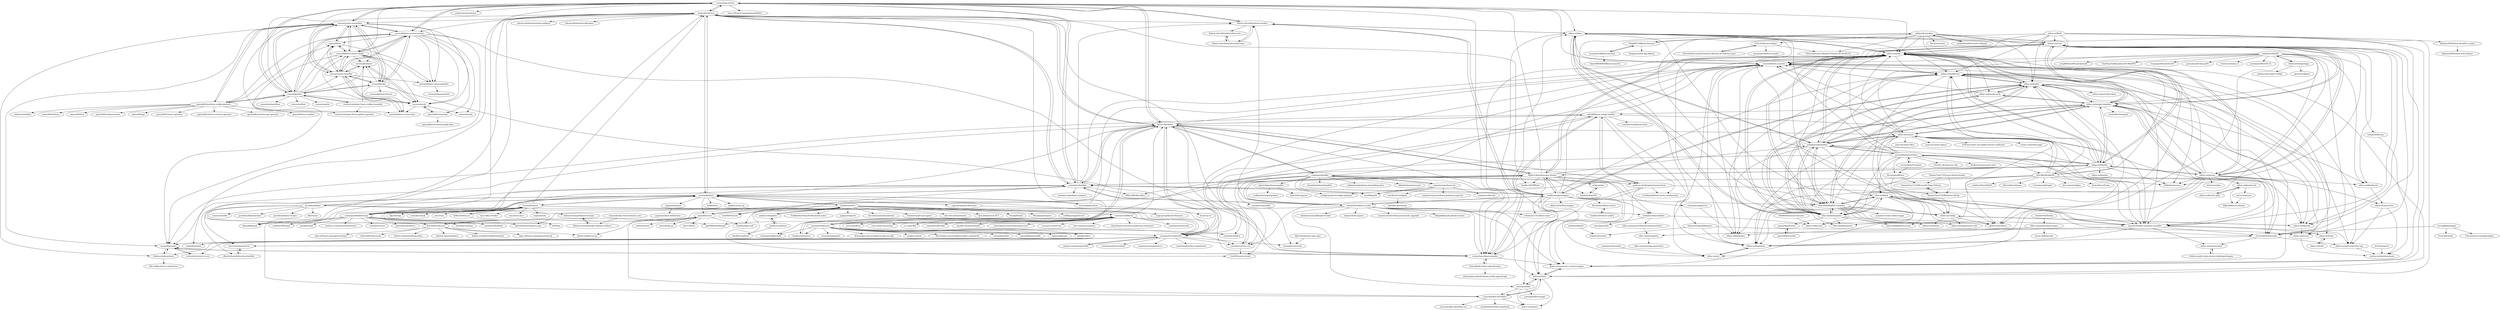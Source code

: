 digraph G {
"coreos/rpm-ostree" -> "ostreedev/ostree"
"coreos/rpm-ostree" -> "fedora-silverblue/issue-tracker"
"coreos/rpm-ostree" -> "coreos/coreos-assembler"
"coreos/rpm-ostree" -> "containers/toolbox"
"coreos/rpm-ostree" -> "bootc-dev/bootc"
"coreos/rpm-ostree" -> "projectatomic/atomic" ["e"=1]
"coreos/rpm-ostree" -> "coreos/fedora-coreos-tracker"
"coreos/rpm-ostree" -> "ublue-os/main"
"coreos/rpm-ostree" -> "rpm-software-management/libdnf" ["e"=1]
"coreos/rpm-ostree" -> "travier/fedora-sysexts"
"coreos/rpm-ostree" -> "coreos/ignition"
"coreos/rpm-ostree" -> "coreos/fedora-coreos-config"
"coreos/rpm-ostree" -> "coreos/coreos-installer"
"coreos/rpm-ostree" -> "ublue-os/hwe"
"coreos/rpm-ostree" -> "coreos/layering-examples"
"containers/toolbox" -> "coreos/rpm-ostree"
"containers/toolbox" -> "89luca89/distrobox" ["e"=1]
"containers/toolbox" -> "toolbx-images/images"
"containers/toolbox" -> "ostreedev/ostree"
"containers/toolbox" -> "flatpak/flatpak" ["e"=1]
"containers/toolbox" -> "owtaylor/toolbox-vscode"
"containers/toolbox" -> "containers/podman-compose" ["e"=1]
"containers/toolbox" -> "marhkb/pods" ["e"=1]
"containers/toolbox" -> "Malix-Labs/Awesome-Atomic"
"containers/toolbox" -> "bootc-dev/bootc"
"containers/toolbox" -> "tchx84/Flatseal" ["e"=1]
"containers/toolbox" -> "ublue-os/main"
"containers/toolbox" -> "fedora-silverblue/issue-tracker"
"containers/toolbox" -> "containers/buildah" ["e"=1]
"containers/toolbox" -> "systemd/mkosi"
"coreos/fedora-coreos-tracker" -> "coreos/zincati"
"coreos/fedora-coreos-tracker" -> "coreos/fedora-coreos-config"
"coreos/fedora-coreos-tracker" -> "coreos/butane"
"coreos/fedora-coreos-tracker" -> "coreos/coreos-assembler"
"coreos/fedora-coreos-tracker" -> "coreos/coreos-installer"
"coreos/fedora-coreos-tracker" -> "coreos/airlock"
"coreos/fedora-coreos-tracker" -> "openshift/cincinnati"
"coreos/fedora-coreos-tracker" -> "coreos/ignition"
"coreos/fedora-coreos-tracker" -> "coreos/rpm-ostree"
"coreos/fedora-coreos-tracker" -> "coreos/fedora-coreos-pipeline"
"coreos/fedora-coreos-tracker" -> "coreos/bootupd"
"coreos/fedora-coreos-tracker" -> "openshift/machine-config-operator"
"coreos/fedora-coreos-tracker" -> "coreos/layering-examples"
"coreos/fedora-coreos-tracker" -> "openshift/os"
"openshift/os" -> "coreos/fedora-coreos-config"
"openshift/os" -> "coreos/coreos-assembler"
"openshift/os" -> "coreos/coreos-installer"
"openshift/os" -> "coreos/fedora-coreos-pipeline"
"tianon/docker-brew-ubuntu-core" -> "debuerreotype/docker-debian-artifacts"
"coreos/coreos-assembler" -> "coreos/fedora-coreos-config"
"coreos/coreos-assembler" -> "coreos/coreos-installer"
"coreos/coreos-assembler" -> "coreos/fedora-coreos-pipeline"
"coreos/coreos-assembler" -> "openshift/os"
"coreos/coreos-assembler" -> "coreos/ignition"
"coreos/coreos-assembler" -> "coreos/fedora-coreos-tracker"
"coreos/coreos-assembler" -> "coreos/afterburn"
"coreos/coreos-assembler" -> "coreos/bootupd"
"coreos/coreos-assembler" -> "openshift/machine-config-operator"
"coreos/coreos-assembler" -> "coreos/rpm-ostree"
"coreos/coreos-assembler" -> "coreos/zincati"
"coreos/coreos-assembler" -> "fedora-iot/greenboot"
"coreos/coreos-assembler" -> "coreos/butane"
"coreos/coreos-assembler" -> "coreos/fedora-coreos-docs"
"folbricht/desync" -> "systemd/casync"
"folbricht/desync" -> "oll3/bita"
"openshift/machine-config-operator" -> "openshift/cluster-version-operator" ["e"=1]
"openshift/machine-config-operator" -> "openshift/machine-api-operator" ["e"=1]
"openshift/machine-config-operator" -> "coreos/coreos-assembler"
"openshift/machine-config-operator" -> "openshift/must-gather" ["e"=1]
"openshift/machine-config-operator" -> "stolostron/deploy" ["e"=1]
"openshift/machine-config-operator" -> "openshift/release" ["e"=1]
"openshift/machine-config-operator" -> "coreos/ignition"
"openshift/machine-config-operator" -> "openshift/hive" ["e"=1]
"openshift/machine-config-operator" -> "openshift/enhancements" ["e"=1]
"openshift/machine-config-operator" -> "openshift/api" ["e"=1]
"openshift/machine-config-operator" -> "openshift/cluster-operator" ["e"=1]
"openshift/machine-config-operator" -> "openshift/os"
"openshift/cincinnati" -> "coreos/zincati"
"openshift/cincinnati" -> "openshift/cincinnati-graph-data" ["e"=1]
"coreos/fedora-coreos-config" -> "coreos/coreos-assembler"
"coreos/fedora-coreos-config" -> "coreos/coreos-installer"
"coreos/fedora-coreos-config" -> "coreos/fedora-coreos-pipeline"
"coreos/fedora-coreos-config" -> "openshift/os"
"coreos/fedora-coreos-config" -> "coreos/zincati"
"coreos/fedora-coreos-config" -> "coreos/afterburn"
"coreos/fedora-coreos-config" -> "coreos/fedora-coreos-tracker"
"coreos/fedora-coreos-config" -> "coreos/fedora-coreos-docs"
"coreos/fedora-coreos-config" -> "coreos/butane"
"coreos/fedora-coreos-config" -> "coreos/bootupd"
"nspawn/nspawn" -> "nspawn/mkosi-definitions"
"coreos/fedora-coreos-pipeline" -> "coreos/enhancements"
"coreos/coreos-installer" -> "coreos/zincati"
"coreos/coreos-installer" -> "coreos/fedora-coreos-config"
"coreos/coreos-installer" -> "coreos/afterburn"
"coreos/coreos-installer" -> "coreos/fedora-coreos-docs"
"coreos/coreos-installer" -> "coreos/butane"
"coreos/coreos-installer" -> "coreos/fedora-coreos-pipeline"
"coreos/coreos-installer" -> "coreos/coreos-assembler"
"coreos/coreos-installer" -> "coreos/fedora-coreos-tracker"
"coreos/coreos-installer" -> "openshift/os"
"fedora-iot/greenboot" -> "coreos/bootupd"
"fedora-iot/greenboot" -> "fdo-rs/fido-device-onboard-rs"
"coreos/zincati" -> "coreos/airlock"
"coreos/zincati" -> "openshift/cincinnati"
"coreos/zincati" -> "coreos/fedora-coreos-docs"
"coreos/zincati" -> "coreos/coreos-installer"
"coreos/zincati" -> "coreos/afterburn"
"coreos/butane" -> "coreos/ignition"
"coreos/butane" -> "coreos/coreos-installer"
"coreos/butane" -> "coreos/fedora-coreos-config"
"coreos/butane" -> "coreos/fedora-coreos-tracker"
"coreos/butane" -> "coreos/afterburn"
"coreos/butane" -> "coreos/fedora-coreos-docs"
"coreos/butane" -> "coreos/zincati"
"coreos/butane" -> "coreos/ignition-dracut"
"coreos/butane" -> "coreos/coreos-assembler"
"coreos/butane" -> "coreos/layering-examples"
"stb-tester/apt2ostree" -> "dbnicholson/deb-ostree-builder"
"fedora-silverblue/issue-tracker" -> "fedora-silverblue/silverblue-docs"
"fedora-silverblue/issue-tracker" -> "fedora-silverblue/silverblue-site"
"fedora-silverblue/issue-tracker" -> "ublue-os/hwe"
"fedora-silverblue/issue-tracker" -> "toolbx-images/images"
"fedora-silverblue/issue-tracker" -> "coreos/rpm-ostree"
"fedora-silverblue/silverblue-docs" -> "fedora-silverblue/silverblue-site"
"fedora-silverblue/silverblue-docs" -> "fedora-silverblue/issue-tracker"
"fedora-silverblue/silverblue-site" -> "fedora-silverblue/silverblue-docs"
"Foxboron/sbctl" -> "andreyv/sbupdate"
"Foxboron/sbctl" -> "anatol/booster"
"Foxboron/sbctl" -> "Foxboron/go-uefi"
"Foxboron/sbctl" -> "nix-community/lanzaboote" ["e"=1]
"Foxboron/sbctl" -> "Foxboron/ssh-tpm-agent" ["e"=1]
"Foxboron/sbctl" -> "systemd/mkosi"
"Foxboron/sbctl" -> "zbm-dev/zfsbootmenu" ["e"=1]
"Foxboron/sbctl" -> "ilya-zlobintsev/LACT" ["e"=1]
"Foxboron/sbctl" -> "fwupd/fwupd" ["e"=1]
"Foxboron/sbctl" -> "Morganamilo/paru" ["e"=1]
"Foxboron/sbctl" -> "roddhjav/apparmor.d" ["e"=1]
"Foxboron/sbctl" -> "ErikReider/SwayNotificationCenter" ["e"=1]
"Foxboron/sbctl" -> "apognu/tuigreet" ["e"=1]
"Foxboron/sbctl" -> "ValveSoftware/gamescope" ["e"=1]
"Foxboron/sbctl" -> "tchx84/Flatseal" ["e"=1]
"containers/libkrun" -> "containers/krunvm"
"containers/libkrun" -> "containers/libkrunfw"
"containers/libkrun" -> "containers/krunkit"
"containers/libkrun" -> "AsahiLinux/muvm"
"containers/libkrun" -> "QuarkContainer/Quark" ["e"=1]
"containers/libkrun" -> "cloud-hypervisor/cloud-hypervisor" ["e"=1]
"containers/libkrun" -> "coconut-svsm/svsm" ["e"=1]
"containers/libkrun" -> "rust-vmm/vm-memory" ["e"=1]
"containers/libkrun" -> "cloud-hypervisor/rust-hypervisor-firmware" ["e"=1]
"containers/libkrun" -> "containers/netavark" ["e"=1]
"containers/libkrun" -> "rust-vmm/kvm" ["e"=1]
"containers/libkrun" -> "bootc-dev/bootc"
"containers/libkrun" -> "rust-vmm/community" ["e"=1]
"containers/libkrun" -> "composefs/composefs"
"containers/libkrun" -> "crc-org/vfkit" ["e"=1]
"divestedcg/Brace" -> "TommyTran732/Microsoft-Edge-Policies"
"divestedcg/Brace" -> "TommyTran732/Windows-Setup"
"coreos/bootupd" -> "ostreedev/ostree-rs-ext"
"coreos/bootupd" -> "fedora-iot/greenboot"
"coreos/bootupd" -> "coreos/layering-examples"
"TenderOwl/Norka" -> "ellie-commons/communique"
"coreos/container-linux-config-transpiler" -> "coreos/afterburn"
"coreos/container-linux-config-transpiler" -> "coreos/container-linux-update-operator" ["e"=1]
"coreos/container-linux-config-transpiler" -> "coreos/ignition"
"ostreedev/ostree-rs-ext" -> "coreos/bootupd"
"coreos/ignition" -> "coreos/butane"
"coreos/ignition" -> "coreos/coreos-assembler"
"coreos/ignition" -> "coreos/afterburn"
"coreos/ignition" -> "poseidon/matchbox" ["e"=1]
"coreos/ignition" -> "coreos/container-linux-config-transpiler"
"coreos/ignition" -> "coreos/coreos-installer"
"coreos/ignition" -> "openshift/machine-config-operator"
"coreos/ignition" -> "coreos/fedora-coreos-tracker"
"coreos/ignition" -> "coreos/container-linux-update-operator" ["e"=1]
"coreos/ignition" -> "coreos/rpm-ostree"
"coreos/ignition" -> "coreos/zincati"
"coreos/ignition" -> "coreos/fedora-coreos-config"
"coreos/ignition" -> "openshift/os"
"coreos/ignition" -> "coreos/toolbox" ["e"=1]
"coreos/ignition" -> "coreos/mantle" ["e"=1]
"owtaylor/toolbox-vscode" -> "toolbx-images/images"
"owtaylor/toolbox-vscode" -> "1player/host-spawn"
"owtaylor/toolbox-vscode" -> "13hannes11/toolbox-tuner"
"owtaylor/toolbox-vscode" -> "ublue-os/base"
"owtaylor/toolbox-vscode" -> "fedora-silverblue/issue-tracker"
"owtaylor/toolbox-vscode" -> "Malix-Labs/Awesome-Atomic"
"owtaylor/toolbox-vscode" -> "ublue-os/awesome-custom-images"
"owtaylor/toolbox-vscode" -> "iaacornus/silverblue-postinstall_upgrade"
"owtaylor/toolbox-vscode" -> "j1mc/ansible-silverblue"
"owtaylor/toolbox-vscode" -> "flatpak/flatpak-github-actions" ["e"=1]
"owtaylor/toolbox-vscode" -> "sodaliterocks/sodalite"
"owtaylor/toolbox-vscode" -> "containers/toolbox"
"owtaylor/toolbox-vscode" -> "coreos/layering-examples"
"owtaylor/toolbox-vscode" -> "castrojo/ublue"
"owtaylor/toolbox-vscode" -> "bilelmoussaoui/flatpak-vscode" ["e"=1]
"dracutdevs/dracut" -> "dracut-ng/dracut-ng"
"dracutdevs/dracut" -> "anatol/booster"
"dracutdevs/dracut" -> "rpm-software-management/mock" ["e"=1]
"dracutdevs/dracut" -> "systemd/mkosi"
"dracutdevs/dracut" -> "rpm-software-management/rpm" ["e"=1]
"dracutdevs/dracut" -> "rhinstaller/anaconda" ["e"=1]
"dracutdevs/dracut" -> "fedora-selinux/selinux-policy" ["e"=1]
"dracutdevs/dracut" -> "shadow-maint/shadow" ["e"=1]
"dracutdevs/dracut" -> "fedora-modularity/libmodulemd"
"coreos/afterburn" -> "coreos/coreos-installer"
"coreos/afterburn" -> "coreos/zincati"
"ellie-commons/communique" -> "brain-child/moobo" ["e"=1]
"ellie-commons/communique" -> "ellie-commons/Jorts"
"containers/krunvm" -> "containers/libkrun"
"containers/krunvm" -> "bootc-dev/bootc"
"containers/krunvm" -> "containers/crun-vm"
"containers/krunvm" -> "containers/libkrunfw"
"containers/krunvm" -> "composefs/composefs"
"containers/krunvm" -> "weaveworks/ignite" ["e"=1]
"containers/krunvm" -> "AsahiLinux/muvm"
"containers/krunvm" -> "firecracker-microvm/firecracker-go-sdk" ["e"=1]
"containers/krunvm" -> "project-zot/zot" ["e"=1]
"containers/krunvm" -> "firecracker-microvm/firecracker-containerd" ["e"=1]
"containers/krunvm" -> "containers/udica" ["e"=1]
"containers/krunvm" -> "ottomatica/slim" ["e"=1]
"containers/krunvm" -> "openshift/microshift" ["e"=1]
"containers/krunvm" -> "sigstore/gitsign" ["e"=1]
"containers/krunvm" -> "blockjoy/firec" ["e"=1]
"anatol/booster" -> "dracutdevs/dracut"
"anatol/booster" -> "anatol/vmtest"
"anatol/booster" -> "Foxboron/sbctl"
"anatol/booster" -> "anatol/luks.go"
"anatol/booster" -> "Foxboron/go-uefi"
"anatol/booster" -> "dracut-ng/dracut-ng"
"anatol/booster" -> "distr1/distri" ["e"=1]
"castrojo/ublue" -> "ublue-os/base"
"castrojo/ublue" -> "j1mc/ansible-silverblue"
"castrojo/ublue" -> "ublue-os/ubuntu"
"castrojo/ublue" -> "castrojo/ublue-image"
"project-machine/puzzlefs" -> "composefs/composefs"
"TommyTran732/Linux-Setup-Scripts" -> "TommyTran732/Windows-Setup"
"TommyTran732/Linux-Setup-Scripts" -> "TommyTran732/Microsoft-Edge-Policies"
"ostreedev/ostree" -> "coreos/rpm-ostree"
"ostreedev/ostree" -> "bootc-dev/bootc"
"ostreedev/ostree" -> "containers/toolbox"
"ostreedev/ostree" -> "coreos/coreos-assembler"
"ostreedev/ostree" -> "advancedtelematic/meta-updater" ["e"=1]
"ostreedev/ostree" -> "composefs/composefs"
"ostreedev/ostree" -> "flatpak/flatpak" ["e"=1]
"ostreedev/ostree" -> "coreos/fedora-coreos-tracker"
"ostreedev/ostree" -> "advancedtelematic/aktualizr" ["e"=1]
"ostreedev/ostree" -> "fedora-silverblue/issue-tracker"
"ostreedev/ostree" -> "coreos/layering-examples"
"ostreedev/ostree" -> "coreos/ignition"
"ostreedev/ostree" -> "osbuild/osbuild" ["e"=1]
"ostreedev/ostree" -> "Vanilla-OS/ABRoot" ["e"=1]
"ostreedev/ostree" -> "systemd/mkosi"
"composefs/composefs" -> "coreos/bootupd"
"composefs/composefs" -> "project-machine/puzzlefs"
"composefs/composefs" -> "containers/initoverlayfs"
"composefs/composefs" -> "bootc-dev/bootc"
"composefs/composefs" -> "ostreedev/ostree-rs-ext"
"composefs/composefs" -> "osbuild/bootc-image-builder"
"composefs/composefs" -> "containers/crun-vm"
"composefs/composefs" -> "osbuild/osbuild" ["e"=1]
"composefs/composefs" -> "ostreedev/ostreefs"
"composefs/composefs" -> "containers/composefs-rs"
"composefs/composefs" -> "stb-tester/apt2ostree"
"composefs/composefs" -> "travier/fedora-sysexts"
"composefs/composefs" -> "fedora-iot/greenboot"
"composefs/composefs" -> "containerd/nydus-snapshotter" ["e"=1]
"lambdanil/astOS" -> "ashos/ashos"
"lambdanil/astOS" -> "M1cha/archlinux-ostree"
"Malix-Labs/Awesome-Atomic" -> "ublue-os/main"
"Malix-Labs/Awesome-Atomic" -> "toolbx-images/images"
"Malix-Labs/Awesome-Atomic" -> "owtaylor/toolbox-vscode"
"Malix-Labs/Awesome-Atomic" -> "castrojo/ublue"
"Malix-Labs/Awesome-Atomic" -> "ashos/ashos"
"Malix-Labs/Awesome-Atomic" -> "coreos/rpm-ostree"
"Malix-Labs/Awesome-Atomic" -> "ublue-os/bluefin"
"Malix-Labs/Awesome-Atomic" -> "bootc-dev/bootc"
"Malix-Labs/Awesome-Atomic" -> "containers/toolbox"
"Malix-Labs/Awesome-Atomic" -> "ublue-os/awesome-custom-images"
"Malix-Labs/Awesome-Atomic" -> "lambdanil/astOS"
"Malix-Labs/Awesome-Atomic" -> "wayblueorg/wayblue"
"Malix-Labs/Awesome-Atomic" -> "sodaliterocks/sodalite"
"Malix-Labs/Awesome-Atomic" -> "Vanilla-OS/ABRoot" ["e"=1]
"Malix-Labs/Awesome-Atomic" -> "j1mc/ansible-silverblue"
"navidys/tvxwidgets" -> "epiclabs-io/winman"
"containers/podman-tui" -> "marhkb/pods" ["e"=1]
"containers/podman-tui" -> "containers/prometheus-podman-exporter"
"containers/podman-tui" -> "containers/fetchit" ["e"=1]
"containers/podman-tui" -> "containers/podlet"
"containers/podman-tui" -> "cockpit-project/cockpit-podman" ["e"=1]
"containers/podman-tui" -> "navidys/tvxwidgets"
"sodaliterocks/sodalite" -> "ublue-os/beyond"
"sodaliterocks/sodalite" -> "vala-lang/valdo" ["e"=1]
"sodaliterocks/sodalite" -> "ellie-commons/eOSdock-themeswitcher"
"containers/quadlet" -> "ostreedev/ostreefs"
"coreos/layering-examples" -> "coreos/bootupd"
"coreos/layering-examples" -> "osbuild/bootc-image-builder"
"coreos/layering-examples" -> "CheariX/silverblue-akmods-keys"
"coreos/layering-examples" -> "ublue-os/awesome-custom-images"
"ashos/ashos" -> "lambdanil/astOS"
"j1mc/ansible-silverblue" -> "j1mc/ansible-silverblue-oci"
"j1mc/ansible-silverblue" -> "mrckndt/silverblue-playbook"
"j1mc/ansible-silverblue" -> "ublue-os/base"
"j1mc/ansible-silverblue" -> "ublue-os/ubuntu"
"containers/bubblewrap" -> "netblue30/firejail" ["e"=1]
"containers/bubblewrap" -> "flatpak/flatpak" ["e"=1]
"containers/bubblewrap" -> "google/nsjail" ["e"=1]
"containers/bubblewrap" -> "igo95862/bubblejail" ["e"=1]
"containers/bubblewrap" -> "ostreedev/ostree"
"containers/bubblewrap" -> "coreos/rpm-ostree"
"containers/bubblewrap" -> "rootless-containers/slirp4netns" ["e"=1]
"containers/bubblewrap" -> "containers/crun" ["e"=1]
"containers/bubblewrap" -> "containers/toolbox"
"containers/bubblewrap" -> "ValveSoftware/gamescope" ["e"=1]
"containers/bubblewrap" -> "systemd/mkosi"
"containers/bubblewrap" -> "containers/buildah" ["e"=1]
"containers/bubblewrap" -> "genuinetools/binctr" ["e"=1]
"containers/bubblewrap" -> "Smithay/smithay" ["e"=1]
"containers/bubblewrap" -> "systemd/casync"
"pobthebuilder/resolve-flatpak" -> "zelikos/davincibox"
"uapi-group/specifications" -> "uapi-group/kernel-features"
"toolbx-images/images" -> "ublue-os/boxkit"
"toolbx-images/images" -> "owtaylor/toolbox-vscode"
"toolbx-images/images" -> "akdev1l/toolbox-images"
"toolbx-images/images" -> "ublue-os/awesome-custom-images"
"toolbx-images/images" -> "fedora-silverblue/issue-tracker"
"toolbx-images/images" -> "coreos/layering-examples"
"toolbx-images/images" -> "ublue-os/toolboxes"
"toolbx-images/images" -> "ublue-os/base"
"toolbx-images/images" -> "blue-build/legacy-template"
"toolbx-images/images" -> "Malix-Labs/Awesome-Atomic"
"toolbx-images/images" -> "ublue-os/main"
"toolbx-images/images" -> "containers/toolbox"
"toolbx-images/images" -> "13hannes11/toolbox-tuner"
"toolbx-images/images" -> "ublue-os/hwe"
"toolbx-images/images" -> "sodaliterocks/sodalite"
"CheariX/silverblue-akmods-keys" -> "coreos/layering-examples"
"CheariX/silverblue-akmods-keys" -> "nelsonaloysio/build-kmod-nvidia-signed-rpm"
"bootc-dev/bootc" -> "osbuild/bootc-image-builder"
"bootc-dev/bootc" -> "coreos/rpm-ostree"
"bootc-dev/bootc" -> "coreos/bootupd"
"bootc-dev/bootc" -> "composefs/composefs"
"bootc-dev/bootc" -> "ostreedev/ostree"
"bootc-dev/bootc" -> "ublue-os/main"
"bootc-dev/bootc" -> "podman-desktop/extension-bootc"
"bootc-dev/bootc" -> "CentOS/centos-bootc"
"bootc-dev/bootc" -> "coreos/layering-examples"
"bootc-dev/bootc" -> "containers/podlet"
"bootc-dev/bootc" -> "containers/crun-vm"
"bootc-dev/bootc" -> "ublue-os/cosmic"
"bootc-dev/bootc" -> "Malix-Labs/Awesome-Atomic"
"bootc-dev/bootc" -> "containers/toolbox"
"bootc-dev/bootc" -> "containers/krunvm"
"ublue-os/base" -> "ublue-os/awesome-custom-images"
"ublue-os/base" -> "ublue-os/ubuntu"
"ublue-os/base" -> "castrojo/ublue"
"ublue-os/base" -> "j1mc/ansible-silverblue"
"ublue-os/boxkit" -> "ublue-os/toolboxes"
"ublue-os/boxkit" -> "toolbx-images/images"
"ublue-os/boxkit" -> "blue-build/template"
"ublue-os/boxkit" -> "ublue-os/arch-distrobox"
"ublue-os/boxkit" -> "ublue-os/image-template"
"ublue-os/boxkit" -> "akdev1l/zerolayer"
"ublue-os/boxkit" -> "blue-build/legacy-template"
"ublue-os/boxkit" -> "JasonN3/build-container-installer"
"ublue-os/boxkit" -> "ublue-os/forge"
"ublue-os/boxkit" -> "ublue-os/config"
"ublue-os/boxkit" -> "ublue-os/bazzite-arch"
"ublue-os/boxkit" -> "ublue-os/main"
"ublue-os/boxkit" -> "ublue-os/awesome-custom-images"
"ublue-os/hwe" -> "ublue-os/main"
"ublue-os/hwe" -> "ublue-os/config"
"ublue-os/hwe" -> "ublue-os/akmods"
"ublue-os/hwe" -> "fedora-silverblue/issue-tracker"
"ublue-os/hwe" -> "blue-build/template"
"ublue-os/hwe" -> "ublue-os/toolboxes"
"ublue-os/hwe" -> "ublue-os/ucore"
"ublue-os/hwe" -> "wayblueorg/wayblue"
"ublue-os/hwe" -> "blue-build/legacy-template"
"ublue-os/hwe" -> "akdev1l/zerolayer"
"ublue-os/hwe" -> "travier/fedora-sysexts"
"ublue-os/hwe" -> "ublue-os/base"
"ublue-os/awesome-custom-images" -> "ublue-os/base"
"terrapkg/packages" -> "FyraLabs/anda"
"terrapkg/packages" -> "FyraLabs/readymade"
"terrapkg/packages" -> "Ultramarine-Linux/packages"
"aguslr/bluevanilla" -> "aguslr/bluefusion"
"systemd/mkosi" -> "systemd/casync"
"systemd/mkosi" -> "systemd/particleos"
"systemd/mkosi" -> "dracutdevs/dracut"
"systemd/mkosi" -> "ostreedev/ostree"
"systemd/mkosi" -> "bootc-dev/bootc"
"systemd/mkosi" -> "containers/toolbox"
"systemd/mkosi" -> "anatol/booster"
"systemd/mkosi" -> "weldr/lorax" ["e"=1]
"systemd/mkosi" -> "Foxboron/sbctl"
"systemd/mkosi" -> "go-debos/debos"
"systemd/mkosi" -> "nspawn/nspawn"
"systemd/mkosi" -> "uapi-group/specifications"
"systemd/mkosi" -> "arighi/virtme-ng" ["e"=1]
"systemd/mkosi" -> "containers/bubblewrap"
"systemd/mkosi" -> "composefs/composefs"
"ublue-os/fleek" -> "akdev1l/zerolayer"
"ublue-os/fleek" -> "ublue-os/boxkit"
"ublue-os/fleek" -> "ublue-os/main"
"ublue-os/fleek" -> "ublue-os/base"
"ublue-os/fleek" -> "ublue-os/toolboxes"
"ublue-os/fleek" -> "dnkmmr69420/nix-installer-scripts"
"ublue-os/fleek" -> "ublue-os/ucore"
"ublue-os/fleek" -> "blue-build/legacy-template"
"ublue-os/fleek" -> "ublue-os/awesome-custom-images"
"ublue-os/bluefin" -> "ublue-os/main"
"ublue-os/bluefin" -> "ublue-os/bazzite" ["e"=1]
"ublue-os/bluefin" -> "ublue-os/aurora"
"ublue-os/bluefin" -> "ublue-os/ucore"
"ublue-os/bluefin" -> "ublue-os/image-template"
"ublue-os/bluefin" -> "ublue-os/cosmic"
"ublue-os/bluefin" -> "NiHaiden/aurora"
"ublue-os/bluefin" -> "wayblueorg/wayblue"
"ublue-os/bluefin" -> "Malix-Labs/Awesome-Atomic"
"ublue-os/bluefin" -> "blue-build/template"
"ublue-os/bluefin" -> "secureblue/secureblue"
"ublue-os/bluefin" -> "Dvlv/BoxBuddyRS"
"ublue-os/bluefin" -> "89luca89/distrobox" ["e"=1]
"ublue-os/bluefin" -> "ublue-os/boxkit"
"ublue-os/bluefin" -> "ublue-os/toolboxes"
"containers/podlet" -> "bootc-dev/bootc"
"containers/podlet" -> "dwedia/podmanQuadlets"
"containers/podlet" -> "fpatrick/podman-quadlet"
"containers/podlet" -> "containers/podman-tui"
"containers/podlet" -> "travier/fedora-sysexts"
"containers/podlet" -> "eriksjolund/podman-networking-docs"
"containers/podlet" -> "marhkb/pods" ["e"=1]
"containers/podlet" -> "containers/udica" ["e"=1]
"containers/podlet" -> "containers/appstore"
"containers/podlet" -> "containers/crun-vm"
"containers/podlet" -> "k9withabone/autocast"
"containers/podlet" -> "containers/quadlet"
"containers/podlet" -> "podman-desktop/extension-bootc"
"containers/podlet" -> "coreos/layering-examples"
"containers/podlet" -> "cockpit-project/cockpit-podman" ["e"=1]
"xmikos/cryptboot" -> "kmille/cryptboot"
"xmikos/cryptboot" -> "andreyv/sbupdate"
"systemd/particleos" -> "systemd/mkosi"
"systemd/particleos" -> "lxc/incus-os" ["e"=1]
"systemd/particleos" -> "travier/fedora-sysexts"
"zelikos/davincibox" -> "pobthebuilder/resolve-flatpak"
"zelikos/davincibox" -> "fat-tire/resolve" ["e"=1]
"zelikos/davincibox" -> "H3rz3n/davinci-helper"
"zelikos/davincibox" -> "ublue-os/bazzite-arch"
"zelikos/davincibox" -> "ublue-os/image-template"
"zelikos/davincibox" -> "Twig6943/AffinityOnLinux"
"zelikos/davincibox" -> "ublue-os/boxkit"
"zelikos/davincibox" -> "ublue-os/main"
"zelikos/davincibox" -> "GloriousEggroll/flatpost"
"zelikos/davincibox" -> "ublue-os/ucore"
"zelikos/davincibox" -> "H3rz3n/Davinci-Resolve-Fedora-38-39-40-Fix"
"secureblue/secureblue" -> "secureblue/Trivalent"
"secureblue/secureblue" -> "wayblueorg/wayblue"
"secureblue/secureblue" -> "blue-build/template"
"secureblue/secureblue" -> "divestedcg/Brace"
"secureblue/secureblue" -> "PrivSec-dev/privsec.dev" ["e"=1]
"secureblue/secureblue" -> "ublue-os/main"
"secureblue/secureblue" -> "Kicksecure/security-misc" ["e"=1]
"secureblue/secureblue" -> "ublue-os/hwe"
"secureblue/secureblue" -> "JasonN3/build-container-installer"
"secureblue/secureblue" -> "ublue-os/cosmic"
"secureblue/secureblue" -> "igo95862/bubblejail" ["e"=1]
"secureblue/secureblue" -> "blue-build/cli"
"secureblue/secureblue" -> "ublue-os/bluefin"
"secureblue/secureblue" -> "Dvlv/BoxBuddyRS"
"secureblue/secureblue" -> "NiHaiden/aurora"
"ublue-os/ucore" -> "ublue-os/main"
"ublue-os/ucore" -> "ublue-os/aurora"
"ublue-os/ucore" -> "ublue-os/akmods"
"ublue-os/ucore" -> "NiHaiden/aurora"
"ublue-os/ucore" -> "JasonN3/build-container-installer"
"ublue-os/ucore" -> "ublue-os/image-template"
"ublue-os/ucore" -> "ublue-os/hwe"
"ublue-os/ucore" -> "blue-build/legacy-template"
"ublue-os/ucore" -> "ublue-os/bluefin-lts"
"ublue-os/ucore" -> "ublue-os/packages"
"ublue-os/ucore" -> "ublue-os/bluefin"
"ublue-os/ucore" -> "ublue-os/awesome-custom-images"
"ublue-os/ucore" -> "ublue-os/sysext"
"ublue-os/ucore" -> "travier/fedora-sysexts"
"ublue-os/ucore" -> "coreos/layering-examples"
"ublue-os/main" -> "ublue-os/hwe"
"ublue-os/main" -> "blue-build/legacy-template"
"ublue-os/main" -> "ublue-os/bluefin"
"ublue-os/main" -> "ublue-os/ucore"
"ublue-os/main" -> "blue-build/template"
"ublue-os/main" -> "ublue-os/image-template"
"ublue-os/main" -> "ublue-os/base"
"ublue-os/main" -> "Malix-Labs/Awesome-Atomic"
"ublue-os/main" -> "ublue-os/aurora"
"ublue-os/main" -> "ublue-os/toolboxes"
"ublue-os/main" -> "ublue-os/boxkit"
"ublue-os/main" -> "wayblueorg/wayblue"
"ublue-os/main" -> "travier/fedora-sysexts"
"ublue-os/main" -> "ublue-os/config"
"ublue-os/main" -> "NiHaiden/aurora"
"blue-build/legacy-template" -> "blue-build/cli"
"blue-build/legacy-template" -> "ublue-os/main"
"blue-build/legacy-template" -> "ublue-os/website"
"blue-build/legacy-template" -> "blue-build/template"
"blue-build/legacy-template" -> "ublue-os/awesome-custom-images"
"blue-build/legacy-template" -> "wayblueorg/wayblue"
"blue-build/legacy-template" -> "ublue-os/config"
"blue-build/legacy-template" -> "ublue-os/isogenerator-old"
"blue-build/legacy-template" -> "ublue-os/beyond"
"blue-build/legacy-template" -> "akdev1l/zerolayer"
"blue-build/legacy-template" -> "xynydev/create-ublue-image"
"blue-build/legacy-template" -> "ublue-os/boxkit"
"ublue-os/akmods" -> "ublue-os/config"
"ublue-os/akmods" -> "ublue-os/sysext"
"M1cha/archlinux-ostree" -> "GrabbenD/ostree-utility"
"FyraLabs/readymade" -> "ublue-os/titanoboa"
"FyraLabs/readymade" -> "ublue-os/universal-blue-org"
"FyraLabs/readymade" -> "ublue-os/isogenerator"
"DEM0NAssissan7/mosaic" -> "ublue-os/beyond"
"andreyv/sbupdate" -> "xmikos/cryptboot"
"andreyv/sbupdate" -> "Foxboron/sbctl"
"ublue-os/bazzite-arch" -> "ublue-os/boxkit"
"ublue-os/bazzite-arch" -> "travier/fedora-sysexts"
"ublue-os/bazzite-arch" -> "ublue-os/image-template"
"ublue-os/bazzite-arch" -> "wayblueorg/wayblue"
"GrabbenD/ostree-utility" -> "M1cha/archlinux-ostree"
"ublue-os/config" -> "akdev1l/zerolayer"
"ublue-os/config" -> "ublue-os/website"
"ublue-os/config" -> "ublue-os/akmods"
"ublue-os/config" -> "ublue-os/isogenerator-old"
"dnkmmr69420/nix-installer-scripts" -> "dnkmmr69420/nix-with-selinux"
"ublue-os/yafti" -> "ublue-os/forge"
"dbnicholson/deb-ostree-builder" -> "stb-tester/apt2ostree"
"TommyTran732/Microsoft-Edge-Policies" -> "TommyTran732/Windows-Setup"
"containers/appstore" -> "ublue-os/packages"
"ublue-os/forge" -> "ublue-os/yafti"
"astrovm/amyos" -> "BillyAddlers/stellarite"
"aguslr/bluefusion" -> "aguslr/bluevanilla"
"ublue-os/image-template" -> "ublue-os/boxkit"
"ublue-os/image-template" -> "blue-build/template"
"ublue-os/image-template" -> "ublue-os/aurora"
"ublue-os/image-template" -> "ublue-os/main"
"ublue-os/image-template" -> "ublue-os/ucore"
"ublue-os/image-template" -> "JasonN3/build-container-installer"
"ublue-os/image-template" -> "wayblueorg/wayblue"
"ublue-os/image-template" -> "ublue-os/bazzite-arch"
"ublue-os/image-template" -> "ublue-os/bluefin"
"ublue-os/image-template" -> "ublue-os/bluefin-lts"
"ublue-os/image-template" -> "ublue-os/akmods"
"ublue-os/image-template" -> "osbuild/bootc-image-builder"
"ublue-os/image-template" -> "ublue-os/cosmic"
"ublue-os/image-template" -> "ublue-os/toolboxes"
"ublue-os/image-template" -> "noelmiller/isengard"
"Dvlv/BoxBuddyRS" -> "ublue-os/toolboxes"
"Dvlv/BoxBuddyRS" -> "marhkb/pods" ["e"=1]
"Dvlv/BoxBuddyRS" -> "ublue-os/akmods"
"Dvlv/BoxBuddyRS" -> "ranfdev/DistroShelf"
"Dvlv/BoxBuddyRS" -> "ublue-os/cosmic"
"Dvlv/BoxBuddyRS" -> "travier/fedora-sysexts"
"Dvlv/BoxBuddyRS" -> "ublue-os/titanoboa"
"Dvlv/BoxBuddyRS" -> "flattool/warehouse" ["e"=1]
"Dvlv/BoxBuddyRS" -> "ublue-os/beyond"
"Dvlv/BoxBuddyRS" -> "FyraLabs/readymade"
"Dvlv/BoxBuddyRS" -> "Containerpak/cpak"
"Dvlv/BoxBuddyRS" -> "ublue-os/boxkit"
"Dvlv/BoxBuddyRS" -> "ublue-os/main"
"Dvlv/BoxBuddyRS" -> "kra-mo/cartridges" ["e"=1]
"Dvlv/BoxBuddyRS" -> "AtomsDevs/Atoms" ["e"=1]
"ublue-os/cosmic" -> "wayblueorg/wayblue"
"ublue-os/cosmic" -> "ublue-os/titanoboa"
"ublue-os/cosmic" -> "blue-build/cli"
"ublue-os/cosmic" -> "blue-build/legacy-template"
"ublue-os/cosmic" -> "travier/fedora-sysexts"
"ublue-os/cosmic" -> "FyraLabs/readymade"
"ublue-os/cosmic" -> "JasonN3/build-container-installer"
"ublue-os/cosmic" -> "cosmic-utils/web-apps" ["e"=1]
"ublue-os/cosmic" -> "ublue-os/main"
"ublue-os/cosmic" -> "pop-os/cosmic-files" ["e"=1]
"ublue-os/cosmic" -> "pop-os/cosmic-player" ["e"=1]
"ublue-os/cosmic" -> "blue-build/template"
"ublue-os/cosmic" -> "ublue-os/image-template"
"ublue-os/cosmic" -> "D-Brox/cosmic-ext-applet-privacy-indicator" ["e"=1]
"systemd/casync" -> "folbricht/desync"
"systemd/casync" -> "systemd/mkosi"
"systemd/casync" -> "zchunk/zchunk"
"systemd/casync" -> "rauc/rauc" ["e"=1]
"systemd/casync" -> "composefs/composefs"
"systemd/casync" -> "bus1/dbus-broker" ["e"=1]
"systemd/casync" -> "oll3/bita"
"systemd/casync" -> "rauc/meta-rauc" ["e"=1]
"systemd/casync" -> "ostreedev/ostree"
"systemd/casync" -> "containers/bubblewrap"
"systemd/casync" -> "tazjin/nixery" ["e"=1]
"systemd/casync" -> "dpc/rdedup" ["e"=1]
"systemd/casync" -> "containers/libkrun"
"AsahiLinux/muvm" -> "containers/libkrun"
"osbuild/bootc-image-builder" -> "bootc-dev/bootc"
"osbuild/bootc-image-builder" -> "coreos/layering-examples"
"osbuild/bootc-image-builder" -> "coreos/bootupd"
"osbuild/bootc-image-builder" -> "containers/podman-bootc"
"osbuild/bootc-image-builder" -> "podman-desktop/extension-bootc"
"osbuild/bootc-image-builder" -> "CentOS/centos-bootc"
"osbuild/bootc-image-builder" -> "travier/fedora-sysexts"
"osbuild/bootc-image-builder" -> "vrothberg/fedora-bootc-workstation"
"osbuild/bootc-image-builder" -> "JasonN3/build-container-installer"
"osbuild/bootc-image-builder" -> "ublue-os/titanoboa"
"podman-desktop/extension-bootc" -> "osbuild/bootc-image-builder"
"podman-desktop/extension-bootc" -> "JasonN3/build-container-installer"
"podman-desktop/extension-bootc" -> "containers/crun-vm"
"podman-desktop/extension-bootc" -> "coreos/layering-examples"
"podman-desktop/extension-bootc" -> "vrothberg/fedora-bootc-workstation"
"podman-desktop/extension-bootc" -> "ublue-os/yai"
"bkircher/python-rpm-spec" -> "ostreedev/ostreefs"
"containers/crun-vm" -> "CentOS/centos-bootc"
"containers/crun-vm" -> "travier/fedora-sysexts"
"blue-build/template" -> "blue-build/cli"
"blue-build/template" -> "wayblueorg/wayblue"
"blue-build/template" -> "blue-build/legacy-template"
"blue-build/template" -> "blue-build/modules"
"blue-build/template" -> "ublue-os/boxkit"
"blue-build/template" -> "JasonN3/build-container-installer"
"blue-build/template" -> "ublue-os/main"
"blue-build/template" -> "ublue-os/image-template"
"blue-build/template" -> "travier/fedora-sysexts"
"blue-build/template" -> "blue-build/github-action"
"blue-build/template" -> "ublue-os/hwe"
"blue-build/template" -> "aguslr/bluefusion"
"blue-build/template" -> "ublue-os/toolboxes"
"ublue-os/toolboxes" -> "ublue-os/boxkit"
"ublue-os/toolboxes" -> "ublue-os/sysext"
"ublue-os/toolboxes" -> "ublue-os/config"
"ublue-os/toolboxes" -> "ublue-os/akmods"
"ublue-os/toolboxes" -> "akdev1l/zerolayer"
"ublue-os/toolboxes" -> "ublue-os/packages"
"ublue-os/toolboxes" -> "travier/fedora-sysexts"
"ublue-os/toolboxes" -> "FyraLabs/readymade"
"ublue-os/toolboxes" -> "ublue-os/universal-blue-org"
"blue-build/cli" -> "blue-build/modules"
"blue-build/cli" -> "blue-build/github-action"
"blue-build/cli" -> "blue-build/template"
"blue-build/cli" -> "akdev1l/zerolayer"
"blue-build/cli" -> "JasonN3/build-container-installer"
"blue-build/cli" -> "ublue-os/titanoboa"
"blue-build/cli" -> "blue-build/legacy-template"
"blue-build/cli" -> "FyraLabs/readymade"
"JasonN3/build-container-installer" -> "ublue-os/isogenerator"
"JasonN3/build-container-installer" -> "ublue-os/titanoboa"
"JasonN3/build-container-installer" -> "FyraLabs/readymade"
"JasonN3/build-container-installer" -> "blue-build/cli"
"JasonN3/build-container-installer" -> "ublue-os/forge"
"JasonN3/build-container-installer" -> "travier/fedora-sysexts"
"JasonN3/build-container-installer" -> "ublue-os/universal-blue-org"
"JasonN3/build-container-installer" -> "ublue-os/packages"
"wayblueorg/wayblue" -> "blue-build/template"
"wayblueorg/wayblue" -> "blue-build/cli"
"wayblueorg/wayblue" -> "blue-build/legacy-template"
"wayblueorg/wayblue" -> "blue-build/modules"
"wayblueorg/wayblue" -> "JasonN3/build-container-installer"
"wayblueorg/wayblue" -> "ublue-os/cosmic"
"wayblueorg/wayblue" -> "secureblue/secureblue"
"wayblueorg/wayblue" -> "ublue-os/hwe"
"wayblueorg/wayblue" -> "ublue-os/toolboxes"
"wayblueorg/wayblue" -> "ublue-os/main"
"wayblueorg/wayblue" -> "ublue-os/image-template"
"wayblueorg/wayblue" -> "ublue-os/bazzite-arch"
"ublue-os/sysext" -> "centos-workstation/main"
"containers/bootable" -> "ublue-os/yai"
"ublue-os/isogenerator" -> "fedora-asahi-remix-atomic-desktops/images"
"TommyTran732/Windows-Setup" -> "TommyTran732/Microsoft-Edge-Policies"
"ublue-os/universal-blue-org" -> "centos-workstation/main"
"Twig6943/AffinityOnLinux" -> "ryzendew/AffinityOnLinux"
"Twig6943/AffinityOnLinux" -> "daegalus/wine-tkg-affinity"
"Twig6943/AffinityOnLinux" -> "zelikos/davincibox"
"ryzendew/AffinityOnLinux" -> "Twig6943/AffinityOnLinux"
"ryzendew/AffinityOnLinux" -> "daniel080400/AffinityLinuxTut"
"H3rz3n/davinci-helper" -> "H3rz3n/How-install-DaVinci-Resolve-in-Fedora-Linux"
"H3rz3n/davinci-helper" -> "H3rz3n/Davinci-Resolve-Fedora-38-39-40-Fix"
"H3rz3n/davinci-helper" -> "yioannides/fedora-resolve"
"fpatrick/podman-quadlet" -> "redbeardymcgee/podbox"
"fpatrick/podman-quadlet" -> "fpatrick/compose"
"travier/fedora-sysexts" -> "ublue-os/titanoboa"
"travier/fedora-sysexts" -> "FyraLabs/readymade"
"travier/fedora-sysexts" -> "ublue-os/packages"
"travier/fedora-sysexts" -> "ublue-os/universal-blue-org"
"travier/fedora-sysexts" -> "ublue-os/yai"
"travier/fedora-sysexts" -> "ublue-os/toolboxes"
"secureblue/Trivalent" -> "secureblue/secureblue"
"secureblue/Trivalent" -> "divestedcg/Brace"
"ublue-os/bluefin-lts" -> "ublue-os/aurora-lts"
"m2Giles/m2os" -> "centos-workstation/main"
"H3rz3n/How-install-DaVinci-Resolve-in-Fedora-Linux" -> "H3rz3n/davinci-helper"
"ellie-commons/eOSdock-themeswitcher" -> "ellie-commons/Jorts"
"go-debos/debos" -> "go-debos/fakemachine"
"go-debos/debos" -> "go-debos/debos-recipes"
"go-debos/debos" -> "ilbers/isar" ["e"=1]
"go-debos/debos" -> "stb-tester/apt2ostree"
"go-debos/debos" -> "Linutronix/elbe" ["e"=1]
"go-debos/debos" -> "composefs/composefs"
"go-debos/debos" -> "systemd/mkosi"
"go-debos/debos" -> "debuerreotype/debuerreotype"
"go-debos/debos" -> "ostreedev/ostree"
"go-debos/debos" -> "dbnicholson/deb-ostree-builder"
"ublue-os/titanoboa" -> "ublue-os/yai"
"ublue-os/yai" -> "ublue-os/titanoboa"
"felixrieseberg/clippy" -> "nathan-barry/gpt2-webgl"
"felixrieseberg/clippy" -> "winblues/blue95"
"felixrieseberg/clippy" -> "aperoc/toolkami"
"winblues/blue95" -> "travier/fedora-sysexts"
"winblues/blue95" -> "oerg866/win98-quickinstall" ["e"=1]
"winblues/blue95" -> "JasonN3/build-container-installer"
"winblues/blue95" -> "ublue-os/titanoboa"
"winblues/blue95" -> "ublue-os/cosmic"
"winblues/blue95" -> "ublue-os/bluefin-lts"
"winblues/blue95" -> "FyraLabs/readymade"
"winblues/blue95" -> "TzuHuanTai/RaspberryPi-WebRTC" ["e"=1]
"winblues/blue95" -> "winblues/bluexp"
"winblues/blue95" -> "UnmappedStack/TacOS" ["e"=1]
"winblues/blue95" -> "felixrieseberg/clippy"
"winblues/blue95" -> "grassmunk/Chicago95" ["e"=1]
"winblues/blue95" -> "ublue-os/aurora"
"winblues/blue95" -> "christian-fei/my-yt" ["e"=1]
"winblues/blue95" -> "joexbayer/RetrOS-32" ["e"=1]
"ublue-os/aurora" -> "ublue-os/packages"
"ublue-os/aurora" -> "travier/fedora-sysexts"
"ublue-os/aurora" -> "ublue-os/ucore"
"ublue-os/aurora" -> "ublue-os/image-template"
"ublue-os/aurora" -> "ublue-os/bluefin-lts"
"ublue-os/aurora" -> "ublue-os/toolboxes"
"ublue-os/aurora" -> "ublue-os/bluefin"
"ublue-os/aurora" -> "ublue-os/main"
"ublue-os/aurora" -> "ublue-os/yai"
"ublue-os/aurora" -> "ublue-os/aurora-lts"
"ublue-os/aurora" -> "ublue-os/titanoboa"
"ublue-os/aurora" -> "ublue-os/bazzite-dx"
"ublue-os/aurora" -> "NiHaiden/aurora"
"ublue-os/aurora" -> "ublue-os/akmods"
"ublue-os/aurora" -> "bsherman/bos"
"debuerreotype/docker-debian-artifacts" -> "debuerreotype/debuerreotype"
"debuerreotype/debuerreotype" -> "debuerreotype/docker-debian-artifacts"
"ublue-os/bazzite-gdx" -> "ublue-os/bazzite-dx"
"ellie-commons/Jorts" -> "ellie-commons/app-generator"
"GloriousEggroll/flatpost" -> "winblues/vauxite"
"GloriousEggroll/flatpost" -> "ublue-os/sysext"
"GloriousEggroll/flatpost" -> "ublue-os/titanoboa"
"ublue-os/aurora-lts" -> "centos-workstation/main"
"ublue-os/aurora-lts" -> "ublue-os/universal-blue-org"
"ublue-os/bazzite-dx" -> "ublue-os/bazzite-gdx"
"ublue-os/bazzite-dx" -> "astrovm/amyos"
"ublue-os/bazzite-dx" -> "BillyAddlers/stellarite"
"fedora-asahi-remix-atomic-desktops/images" -> "ublue-os/isogenerator"
"winblues/bluexp" -> "centos-workstation/main"
"winblues/blue9" -> "winblues/vauxite"
"coreos/rpm-ostree" ["l"="-16.944,-2.821"]
"ostreedev/ostree" ["l"="-16.93,-2.766"]
"fedora-silverblue/issue-tracker" ["l"="-16.989,-2.833"]
"coreos/coreos-assembler" ["l"="-16.884,-2.855"]
"containers/toolbox" ["l"="-16.99,-2.773"]
"bootc-dev/bootc" ["l"="-16.978,-2.8"]
"projectatomic/atomic" ["l"="-17.64,-2.986"]
"coreos/fedora-coreos-tracker" ["l"="-16.881,-2.837"]
"ublue-os/main" ["l"="-17.053,-2.872"]
"rpm-software-management/libdnf" ["l"="-17.499,-2.71"]
"travier/fedora-sysexts" ["l"="-17.047,-2.858"]
"coreos/ignition" ["l"="-16.859,-2.833"]
"coreos/fedora-coreos-config" ["l"="-16.867,-2.853"]
"coreos/coreos-installer" ["l"="-16.853,-2.855"]
"ublue-os/hwe" ["l"="-17.036,-2.872"]
"coreos/layering-examples" ["l"="-16.962,-2.846"]
"89luca89/distrobox" ["l"="-14.291,-0.957"]
"toolbx-images/images" ["l"="-17.036,-2.838"]
"flatpak/flatpak" ["l"="-14.204,-0.819"]
"owtaylor/toolbox-vscode" ["l"="-17.034,-2.804"]
"containers/podman-compose" ["l"="8.294,-8.709"]
"marhkb/pods" ["l"="-16.317,-1.794"]
"Malix-Labs/Awesome-Atomic" ["l"="-17.017,-2.836"]
"tchx84/Flatseal" ["l"="-16.323,-1.831"]
"containers/buildah" ["l"="8.171,-8.818"]
"systemd/mkosi" ["l"="-16.935,-2.674"]
"coreos/zincati" ["l"="-16.836,-2.846"]
"coreos/butane" ["l"="-16.871,-2.87"]
"coreos/airlock" ["l"="-16.823,-2.836"]
"openshift/cincinnati" ["l"="-16.829,-2.819"]
"coreos/fedora-coreos-pipeline" ["l"="-16.837,-2.872"]
"coreos/bootupd" ["l"="-16.924,-2.831"]
"openshift/machine-config-operator" ["l"="-16.864,-2.889"]
"openshift/os" ["l"="-16.854,-2.871"]
"tianon/docker-brew-ubuntu-core" ["l"="-16.672,-2.578"]
"debuerreotype/docker-debian-artifacts" ["l"="-16.723,-2.608"]
"coreos/afterburn" ["l"="-16.825,-2.863"]
"fedora-iot/greenboot" ["l"="-16.911,-2.855"]
"coreos/fedora-coreos-docs" ["l"="-16.844,-2.884"]
"folbricht/desync" ["l"="-17.007,-2.63"]
"systemd/casync" ["l"="-16.981,-2.667"]
"oll3/bita" ["l"="-17.033,-2.612"]
"openshift/cluster-version-operator" ["l"="10.363,-11.308"]
"openshift/machine-api-operator" ["l"="10.351,-11.299"]
"openshift/must-gather" ["l"="10.48,-11.303"]
"stolostron/deploy" ["l"="10.452,-11.478"]
"openshift/release" ["l"="10.432,-11.343"]
"openshift/hive" ["l"="10.428,-11.414"]
"openshift/enhancements" ["l"="10.449,-11.318"]
"openshift/api" ["l"="10.299,-11.31"]
"openshift/cluster-operator" ["l"="10.324,-11.346"]
"openshift/cincinnati-graph-data" ["l"="10.384,-11.328"]
"nspawn/nspawn" ["l"="-16.874,-2.647"]
"nspawn/mkosi-definitions" ["l"="-16.843,-2.633"]
"coreos/enhancements" ["l"="-16.808,-2.896"]
"fdo-rs/fido-device-onboard-rs" ["l"="-16.881,-2.921"]
"coreos/ignition-dracut" ["l"="-16.847,-2.909"]
"stb-tester/apt2ostree" ["l"="-16.88,-2.729"]
"dbnicholson/deb-ostree-builder" ["l"="-16.854,-2.717"]
"fedora-silverblue/silverblue-docs" ["l"="-16.971,-2.87"]
"fedora-silverblue/silverblue-site" ["l"="-16.965,-2.887"]
"Foxboron/sbctl" ["l"="-16.955,-2.559"]
"andreyv/sbupdate" ["l"="-16.971,-2.501"]
"anatol/booster" ["l"="-16.915,-2.557"]
"Foxboron/go-uefi" ["l"="-16.937,-2.521"]
"nix-community/lanzaboote" ["l"="-19.168,-20.189"]
"Foxboron/ssh-tpm-agent" ["l"="-19.267,-19.969"]
"zbm-dev/zfsbootmenu" ["l"="-25.741,-23.612"]
"ilya-zlobintsev/LACT" ["l"="-14.498,-0.838"]
"fwupd/fwupd" ["l"="-14.273,-0.887"]
"Morganamilo/paru" ["l"="-14.502,-3.386"]
"roddhjav/apparmor.d" ["l"="-45.431,-35.016"]
"ErikReider/SwayNotificationCenter" ["l"="-16.101,-3.655"]
"apognu/tuigreet" ["l"="-16.133,-3.695"]
"ValveSoftware/gamescope" ["l"="-14.474,-0.805"]
"containers/libkrun" ["l"="-17.033,-2.698"]
"containers/krunvm" ["l"="-17.03,-2.738"]
"containers/libkrunfw" ["l"="-17.067,-2.712"]
"containers/krunkit" ["l"="-17.067,-2.652"]
"AsahiLinux/muvm" ["l"="-17.073,-2.681"]
"QuarkContainer/Quark" ["l"="8.263,-9.525"]
"cloud-hypervisor/cloud-hypervisor" ["l"="8.341,-9.152"]
"coconut-svsm/svsm" ["l"="-16.809,-42.124"]
"rust-vmm/vm-memory" ["l"="-25.176,-22.301"]
"cloud-hypervisor/rust-hypervisor-firmware" ["l"="-25.179,-22.328"]
"containers/netavark" ["l"="8.478,-9.052"]
"rust-vmm/kvm" ["l"="-25.217,-22.29"]
"rust-vmm/community" ["l"="-25.174,-22.282"]
"composefs/composefs" ["l"="-16.952,-2.778"]
"crc-org/vfkit" ["l"="42.898,-26.77"]
"divestedcg/Brace" ["l"="-17.176,-2.82"]
"TommyTran732/Microsoft-Edge-Policies" ["l"="-17.213,-2.813"]
"TommyTran732/Windows-Setup" ["l"="-17.206,-2.8"]
"ostreedev/ostree-rs-ext" ["l"="-16.922,-2.799"]
"TenderOwl/Norka" ["l"="-16.829,-2.558"]
"ellie-commons/communique" ["l"="-16.864,-2.588"]
"coreos/container-linux-config-transpiler" ["l"="-16.801,-2.846"]
"coreos/container-linux-update-operator" ["l"="10.308,-10.074"]
"poseidon/matchbox" ["l"="10.266,-10.108"]
"coreos/toolbox" ["l"="10.15,-10.017"]
"coreos/mantle" ["l"="-22.749,9.272"]
"1player/host-spawn" ["l"="-17.097,-2.751"]
"13hannes11/toolbox-tuner" ["l"="-17.056,-2.807"]
"ublue-os/base" ["l"="-17.057,-2.837"]
"ublue-os/awesome-custom-images" ["l"="-17.026,-2.864"]
"iaacornus/silverblue-postinstall_upgrade" ["l"="-17.076,-2.763"]
"j1mc/ansible-silverblue" ["l"="-17.076,-2.813"]
"flatpak/flatpak-github-actions" ["l"="-13.947,-0.58"]
"sodaliterocks/sodalite" ["l"="-17.05,-2.78"]
"castrojo/ublue" ["l"="-17.073,-2.797"]
"bilelmoussaoui/flatpak-vscode" ["l"="-13.937,-0.559"]
"dracutdevs/dracut" ["l"="-16.91,-2.596"]
"dracut-ng/dracut-ng" ["l"="-16.884,-2.551"]
"rpm-software-management/mock" ["l"="-17.514,-2.763"]
"rpm-software-management/rpm" ["l"="-17.511,-2.734"]
"rhinstaller/anaconda" ["l"="-17.555,-2.709"]
"fedora-selinux/selinux-policy" ["l"="-17.549,-2.594"]
"shadow-maint/shadow" ["l"="9.268,-8.263"]
"fedora-modularity/libmodulemd" ["l"="-16.883,-2.575"]
"brain-child/moobo" ["l"="-18.878,-1.236"]
"ellie-commons/Jorts" ["l"="-16.932,-2.633"]
"containers/crun-vm" ["l"="-16.999,-2.803"]
"weaveworks/ignite" ["l"="8.078,-9.038"]
"firecracker-microvm/firecracker-go-sdk" ["l"="-25.382,-22.249"]
"project-zot/zot" ["l"="7.835,-9.099"]
"firecracker-microvm/firecracker-containerd" ["l"="8.256,-9.104"]
"containers/udica" ["l"="-17.563,-2.513"]
"ottomatica/slim" ["l"="-4.071,-28.261"]
"openshift/microshift" ["l"="7.39,-9.552"]
"sigstore/gitsign" ["l"="7.987,-11.486"]
"blockjoy/firec" ["l"="5.621,-21.605"]
"anatol/vmtest" ["l"="-16.881,-2.514"]
"anatol/luks.go" ["l"="-16.907,-2.506"]
"distr1/distri" ["l"="-14.573,-11.442"]
"ublue-os/ubuntu" ["l"="-17.093,-2.806"]
"castrojo/ublue-image" ["l"="-17.11,-2.772"]
"project-machine/puzzlefs" ["l"="-16.935,-2.847"]
"TommyTran732/Linux-Setup-Scripts" ["l"="-17.231,-2.797"]
"advancedtelematic/meta-updater" ["l"="-16.684,-44.692"]
"advancedtelematic/aktualizr" ["l"="-16.658,-44.71"]
"osbuild/osbuild" ["l"="-17.505,-2.669"]
"Vanilla-OS/ABRoot" ["l"="-16.186,-1.618"]
"containers/initoverlayfs" ["l"="-16.907,-2.751"]
"osbuild/bootc-image-builder" ["l"="-17.003,-2.855"]
"ostreedev/ostreefs" ["l"="-16.922,-2.871"]
"containers/composefs-rs" ["l"="-16.955,-2.748"]
"containerd/nydus-snapshotter" ["l"="8.22,-9.321"]
"lambdanil/astOS" ["l"="-16.964,-2.947"]
"ashos/ashos" ["l"="-16.972,-2.923"]
"M1cha/archlinux-ostree" ["l"="-16.938,-2.998"]
"ublue-os/bluefin" ["l"="-17.046,-2.892"]
"wayblueorg/wayblue" ["l"="-17.074,-2.874"]
"navidys/tvxwidgets" ["l"="-16.72,-2.776"]
"epiclabs-io/winman" ["l"="-16.676,-2.778"]
"containers/podman-tui" ["l"="-16.799,-2.775"]
"containers/prometheus-podman-exporter" ["l"="-16.752,-2.752"]
"containers/fetchit" ["l"="3.234,-6.774"]
"containers/podlet" ["l"="-16.904,-2.812"]
"cockpit-project/cockpit-podman" ["l"="8.803,-8.884"]
"ublue-os/beyond" ["l"="-17.108,-2.821"]
"vala-lang/valdo" ["l"="-19,-1.322"]
"ellie-commons/eOSdock-themeswitcher" ["l"="-16.996,-2.698"]
"containers/quadlet" ["l"="-16.9,-2.895"]
"CheariX/silverblue-akmods-keys" ["l"="-16.941,-2.892"]
"j1mc/ansible-silverblue-oci" ["l"="-17.104,-2.79"]
"mrckndt/silverblue-playbook" ["l"="-17.117,-2.796"]
"containers/bubblewrap" ["l"="-16.939,-2.711"]
"netblue30/firejail" ["l"="-53.276,9.821"]
"google/nsjail" ["l"="-45.284,-34.67"]
"igo95862/bubblejail" ["l"="-45.457,-35.066"]
"rootless-containers/slirp4netns" ["l"="8.38,-9.085"]
"containers/crun" ["l"="8.328,-8.936"]
"genuinetools/binctr" ["l"="7.718,-8.603"]
"Smithay/smithay" ["l"="-16.265,-3.729"]
"pobthebuilder/resolve-flatpak" ["l"="-17.085,-3.017"]
"zelikos/davincibox" ["l"="-17.076,-2.983"]
"uapi-group/specifications" ["l"="-16.895,-2.633"]
"uapi-group/kernel-features" ["l"="-16.864,-2.615"]
"ublue-os/boxkit" ["l"="-17.064,-2.906"]
"akdev1l/toolbox-images" ["l"="-17.007,-2.879"]
"ublue-os/toolboxes" ["l"="-17.07,-2.894"]
"blue-build/legacy-template" ["l"="-17.064,-2.885"]
"nelsonaloysio/build-kmod-nvidia-signed-rpm" ["l"="-16.93,-2.926"]
"podman-desktop/extension-bootc" ["l"="-16.986,-2.851"]
"CentOS/centos-bootc" ["l"="-16.996,-2.821"]
"ublue-os/cosmic" ["l"="-17.084,-2.864"]
"blue-build/template" ["l"="-17.083,-2.888"]
"ublue-os/arch-distrobox" ["l"="-17.056,-2.959"]
"ublue-os/image-template" ["l"="-17.078,-2.905"]
"akdev1l/zerolayer" ["l"="-17.054,-2.904"]
"JasonN3/build-container-installer" ["l"="-17.087,-2.879"]
"ublue-os/forge" ["l"="-17.122,-2.928"]
"ublue-os/config" ["l"="-17.054,-2.922"]
"ublue-os/bazzite-arch" ["l"="-17.074,-2.933"]
"ublue-os/akmods" ["l"="-17.078,-2.922"]
"ublue-os/ucore" ["l"="-17.047,-2.912"]
"terrapkg/packages" ["l"="-17.214,-2.878"]
"FyraLabs/anda" ["l"="-17.253,-2.865"]
"FyraLabs/readymade" ["l"="-17.122,-2.885"]
"Ultramarine-Linux/packages" ["l"="-17.246,-2.885"]
"aguslr/bluevanilla" ["l"="-17.161,-2.85"]
"aguslr/bluefusion" ["l"="-17.139,-2.86"]
"systemd/particleos" ["l"="-16.985,-2.721"]
"weldr/lorax" ["l"="-17.536,-2.699"]
"go-debos/debos" ["l"="-16.874,-2.695"]
"arighi/virtme-ng" ["l"="7.083,-6.208"]
"ublue-os/fleek" ["l"="-17.023,-2.926"]
"dnkmmr69420/nix-installer-scripts" ["l"="-17.002,-2.996"]
"ublue-os/bazzite" ["l"="-14.359,-0.72"]
"ublue-os/aurora" ["l"="-17.09,-2.913"]
"NiHaiden/aurora" ["l"="-17.067,-2.921"]
"secureblue/secureblue" ["l"="-17.102,-2.855"]
"Dvlv/BoxBuddyRS" ["l"="-17.112,-2.872"]
"dwedia/podmanQuadlets" ["l"="-16.873,-2.787"]
"fpatrick/podman-quadlet" ["l"="-16.798,-2.812"]
"eriksjolund/podman-networking-docs" ["l"="-16.867,-2.768"]
"containers/appstore" ["l"="-16.954,-2.867"]
"k9withabone/autocast" ["l"="-16.849,-2.783"]
"xmikos/cryptboot" ["l"="-16.979,-2.462"]
"kmille/cryptboot" ["l"="-16.985,-2.433"]
"lxc/incus-os" ["l"="8.681,-9.157"]
"fat-tire/resolve" ["l"="-31.322,-27.067"]
"H3rz3n/davinci-helper" ["l"="-17.056,-3.056"]
"Twig6943/AffinityOnLinux" ["l"="-17.101,-3.049"]
"GloriousEggroll/flatpost" ["l"="-17.111,-2.964"]
"H3rz3n/Davinci-Resolve-Fedora-38-39-40-Fix" ["l"="-17.059,-3.03"]
"secureblue/Trivalent" ["l"="-17.149,-2.83"]
"PrivSec-dev/privsec.dev" ["l"="-52.741,9.747"]
"Kicksecure/security-misc" ["l"="-45.473,-35.01"]
"blue-build/cli" ["l"="-17.101,-2.887"]
"ublue-os/bluefin-lts" ["l"="-17.105,-2.926"]
"ublue-os/packages" ["l"="-17.03,-2.891"]
"ublue-os/sysext" ["l"="-17.093,-2.939"]
"ublue-os/website" ["l"="-17.057,-2.94"]
"ublue-os/isogenerator-old" ["l"="-17.044,-2.945"]
"xynydev/create-ublue-image" ["l"="-17.078,-2.844"]
"GrabbenD/ostree-utility" ["l"="-16.925,-3.022"]
"ublue-os/titanoboa" ["l"="-17.091,-2.892"]
"ublue-os/universal-blue-org" ["l"="-17.102,-2.904"]
"ublue-os/isogenerator" ["l"="-17.139,-2.875"]
"DEM0NAssissan7/mosaic" ["l"="-17.153,-2.789"]
"dnkmmr69420/nix-with-selinux" ["l"="-16.989,-3.03"]
"ublue-os/yafti" ["l"="-17.144,-2.956"]
"astrovm/amyos" ["l"="-17.168,-3.017"]
"BillyAddlers/stellarite" ["l"="-17.161,-3.03"]
"noelmiller/isengard" ["l"="-17.088,-2.955"]
"ranfdev/DistroShelf" ["l"="-17.169,-2.882"]
"flattool/warehouse" ["l"="-16.265,-1.89"]
"Containerpak/cpak" ["l"="-17.175,-2.86"]
"kra-mo/cartridges" ["l"="-16.305,-1.822"]
"AtomsDevs/Atoms" ["l"="-16.264,-1.766"]
"cosmic-utils/web-apps" ["l"="-9.203,-3.967"]
"pop-os/cosmic-files" ["l"="-9.307,-3.96"]
"pop-os/cosmic-player" ["l"="-9.256,-3.939"]
"D-Brox/cosmic-ext-applet-privacy-indicator" ["l"="-9.178,-3.998"]
"zchunk/zchunk" ["l"="-16.999,-2.596"]
"rauc/rauc" ["l"="-16.593,-44.652"]
"bus1/dbus-broker" ["l"="-14.671,-0.766"]
"rauc/meta-rauc" ["l"="-16.624,-44.632"]
"tazjin/nixery" ["l"="-19.043,-20.079"]
"dpc/rdedup" ["l"="14.504,-11.241"]
"containers/podman-bootc" ["l"="-16.986,-2.898"]
"vrothberg/fedora-bootc-workstation" ["l"="-16.988,-2.877"]
"ublue-os/yai" ["l"="-17.067,-2.863"]
"bkircher/python-rpm-spec" ["l"="-16.908,-2.922"]
"blue-build/modules" ["l"="-17.112,-2.896"]
"blue-build/github-action" ["l"="-17.122,-2.901"]
"centos-workstation/main" ["l"="-17.132,-2.94"]
"containers/bootable" ["l"="-17.095,-2.831"]
"fedora-asahi-remix-atomic-desktops/images" ["l"="-17.161,-2.871"]
"ryzendew/AffinityOnLinux" ["l"="-17.118,-3.088"]
"daegalus/wine-tkg-affinity" ["l"="-17.098,-3.078"]
"daniel080400/AffinityLinuxTut" ["l"="-17.131,-3.122"]
"H3rz3n/How-install-DaVinci-Resolve-in-Fedora-Linux" ["l"="-17.042,-3.082"]
"yioannides/fedora-resolve" ["l"="-17.061,-3.088"]
"redbeardymcgee/podbox" ["l"="-16.767,-2.826"]
"fpatrick/compose" ["l"="-16.765,-2.81"]
"ublue-os/aurora-lts" ["l"="-17.114,-2.938"]
"m2Giles/m2os" ["l"="-17.162,-2.96"]
"go-debos/fakemachine" ["l"="-16.843,-2.67"]
"go-debos/debos-recipes" ["l"="-16.83,-2.687"]
"ilbers/isar" ["l"="-16.552,-44.572"]
"Linutronix/elbe" ["l"="-16.522,-44.577"]
"debuerreotype/debuerreotype" ["l"="-16.768,-2.633"]
"felixrieseberg/clippy" ["l"="-17.226,-2.946"]
"nathan-barry/gpt2-webgl" ["l"="-17.264,-2.986"]
"winblues/blue95" ["l"="-17.148,-2.911"]
"aperoc/toolkami" ["l"="-17.288,-2.952"]
"oerg866/win98-quickinstall" ["l"="-20.082,-46.808"]
"TzuHuanTai/RaspberryPi-WebRTC" ["l"="40.428,5.77"]
"winblues/bluexp" ["l"="-17.165,-2.938"]
"UnmappedStack/TacOS" ["l"="-23.898,-23.378"]
"grassmunk/Chicago95" ["l"="-19.959,-46.754"]
"christian-fei/my-yt" ["l"="40.486,5.857"]
"joexbayer/RetrOS-32" ["l"="-23.845,-23.301"]
"ublue-os/bazzite-dx" ["l"="-17.141,-3"]
"bsherman/bos" ["l"="-17.11,-2.949"]
"ublue-os/bazzite-gdx" ["l"="-17.146,-3.022"]
"ellie-commons/app-generator" ["l"="-16.941,-2.613"]
"winblues/vauxite" ["l"="-17.151,-2.986"]
"winblues/blue9" ["l"="-17.178,-3"]
}